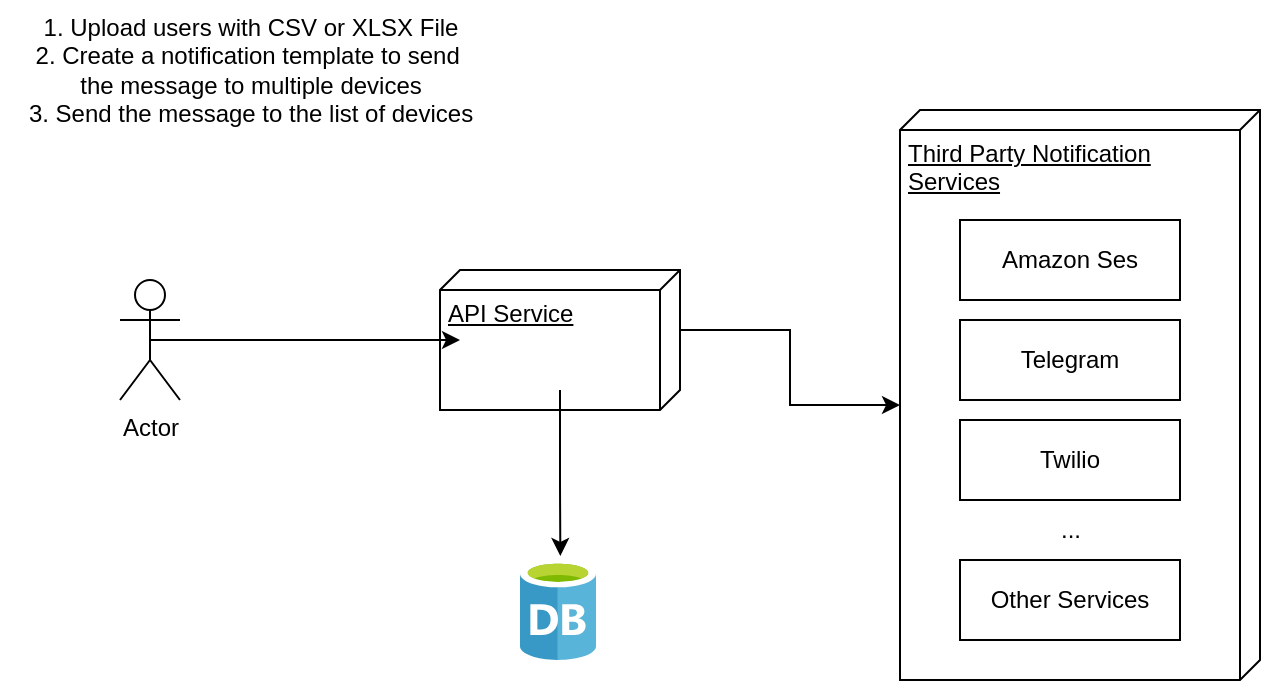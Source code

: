 <mxfile version="22.1.16" type="device">
  <diagram name="Page-1" id="-FgFamB2WBBP5KWbekqY">
    <mxGraphModel dx="1388" dy="1702" grid="1" gridSize="10" guides="1" tooltips="1" connect="1" arrows="1" fold="1" page="1" pageScale="1" pageWidth="850" pageHeight="1100" math="0" shadow="0">
      <root>
        <mxCell id="0" />
        <mxCell id="1" parent="0" />
        <mxCell id="VhmCBNO5PnUGDKum4l4V-2" value="1. Upload users with CSV or XLSX File&lt;br&gt;2. Create a notification template to send&amp;nbsp;&lt;br&gt;the message to multiple devices&lt;br&gt;3. Send the message to the list of devices" style="text;html=1;align=center;verticalAlign=middle;resizable=0;points=[];autosize=1;strokeColor=none;fillColor=none;" vertex="1" parent="1">
          <mxGeometry x="10" y="-1080" width="250" height="70" as="geometry" />
        </mxCell>
        <mxCell id="VhmCBNO5PnUGDKum4l4V-3" value="Actor" style="shape=umlActor;verticalLabelPosition=bottom;verticalAlign=top;html=1;" vertex="1" parent="1">
          <mxGeometry x="70" y="-940" width="30" height="60" as="geometry" />
        </mxCell>
        <mxCell id="VhmCBNO5PnUGDKum4l4V-4" value="API Service" style="verticalAlign=top;align=left;spacingTop=8;spacingLeft=2;spacingRight=12;shape=cube;size=10;direction=south;fontStyle=4;html=1;whiteSpace=wrap;" vertex="1" parent="1">
          <mxGeometry x="230" y="-945" width="120" height="70" as="geometry" />
        </mxCell>
        <mxCell id="VhmCBNO5PnUGDKum4l4V-5" value="" style="image;sketch=0;aspect=fixed;html=1;points=[];align=center;fontSize=12;image=img/lib/mscae/Database_General.svg;" vertex="1" parent="1">
          <mxGeometry x="270" y="-800" width="38" height="50" as="geometry" />
        </mxCell>
        <mxCell id="VhmCBNO5PnUGDKum4l4V-6" style="edgeStyle=orthogonalEdgeStyle;rounded=0;orthogonalLoop=1;jettySize=auto;html=1;exitX=0;exitY=0;exitDx=60;exitDy=60;exitPerimeter=0;entryX=0.531;entryY=-0.04;entryDx=0;entryDy=0;entryPerimeter=0;" edge="1" parent="1" source="VhmCBNO5PnUGDKum4l4V-4" target="VhmCBNO5PnUGDKum4l4V-5">
          <mxGeometry relative="1" as="geometry" />
        </mxCell>
        <mxCell id="VhmCBNO5PnUGDKum4l4V-7" style="edgeStyle=orthogonalEdgeStyle;rounded=0;orthogonalLoop=1;jettySize=auto;html=1;exitX=0.5;exitY=0.5;exitDx=0;exitDy=0;exitPerimeter=0;entryX=0;entryY=0;entryDx=35;entryDy=110;entryPerimeter=0;" edge="1" parent="1" source="VhmCBNO5PnUGDKum4l4V-3" target="VhmCBNO5PnUGDKum4l4V-4">
          <mxGeometry relative="1" as="geometry" />
        </mxCell>
        <mxCell id="VhmCBNO5PnUGDKum4l4V-8" value="Third Party Notification Services" style="verticalAlign=top;align=left;spacingTop=8;spacingLeft=2;spacingRight=12;shape=cube;size=10;direction=south;fontStyle=4;html=1;whiteSpace=wrap;" vertex="1" parent="1">
          <mxGeometry x="460" y="-1025" width="180" height="285" as="geometry" />
        </mxCell>
        <mxCell id="VhmCBNO5PnUGDKum4l4V-10" value="Amazon Ses" style="whiteSpace=wrap;html=1;" vertex="1" parent="1">
          <mxGeometry x="490" y="-970" width="110" height="40" as="geometry" />
        </mxCell>
        <mxCell id="VhmCBNO5PnUGDKum4l4V-11" value="Telegram" style="whiteSpace=wrap;html=1;" vertex="1" parent="1">
          <mxGeometry x="490" y="-920" width="110" height="40" as="geometry" />
        </mxCell>
        <mxCell id="VhmCBNO5PnUGDKum4l4V-12" value="Twilio" style="whiteSpace=wrap;html=1;" vertex="1" parent="1">
          <mxGeometry x="490" y="-870" width="110" height="40" as="geometry" />
        </mxCell>
        <mxCell id="VhmCBNO5PnUGDKum4l4V-14" value="...&lt;br&gt;" style="text;html=1;align=center;verticalAlign=middle;resizable=0;points=[];autosize=1;strokeColor=none;fillColor=none;" vertex="1" parent="1">
          <mxGeometry x="530" y="-830" width="30" height="30" as="geometry" />
        </mxCell>
        <mxCell id="VhmCBNO5PnUGDKum4l4V-16" value="Other Services" style="whiteSpace=wrap;html=1;" vertex="1" parent="1">
          <mxGeometry x="490" y="-800" width="110" height="40" as="geometry" />
        </mxCell>
        <mxCell id="VhmCBNO5PnUGDKum4l4V-17" style="edgeStyle=orthogonalEdgeStyle;rounded=0;orthogonalLoop=1;jettySize=auto;html=1;exitX=0;exitY=0;exitDx=30;exitDy=0;exitPerimeter=0;entryX=0;entryY=0;entryDx=147.5;entryDy=180;entryPerimeter=0;" edge="1" parent="1" source="VhmCBNO5PnUGDKum4l4V-4" target="VhmCBNO5PnUGDKum4l4V-8">
          <mxGeometry relative="1" as="geometry" />
        </mxCell>
      </root>
    </mxGraphModel>
  </diagram>
</mxfile>
